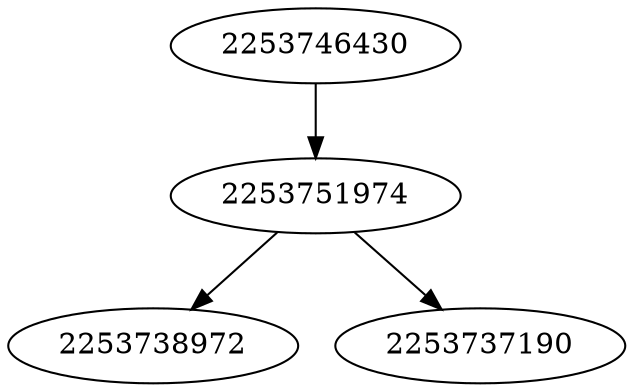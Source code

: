 strict digraph  {
2253751974;
2253746430;
2253738972;
2253737190;
2253751974 -> 2253738972;
2253751974 -> 2253737190;
2253746430 -> 2253751974;
}
